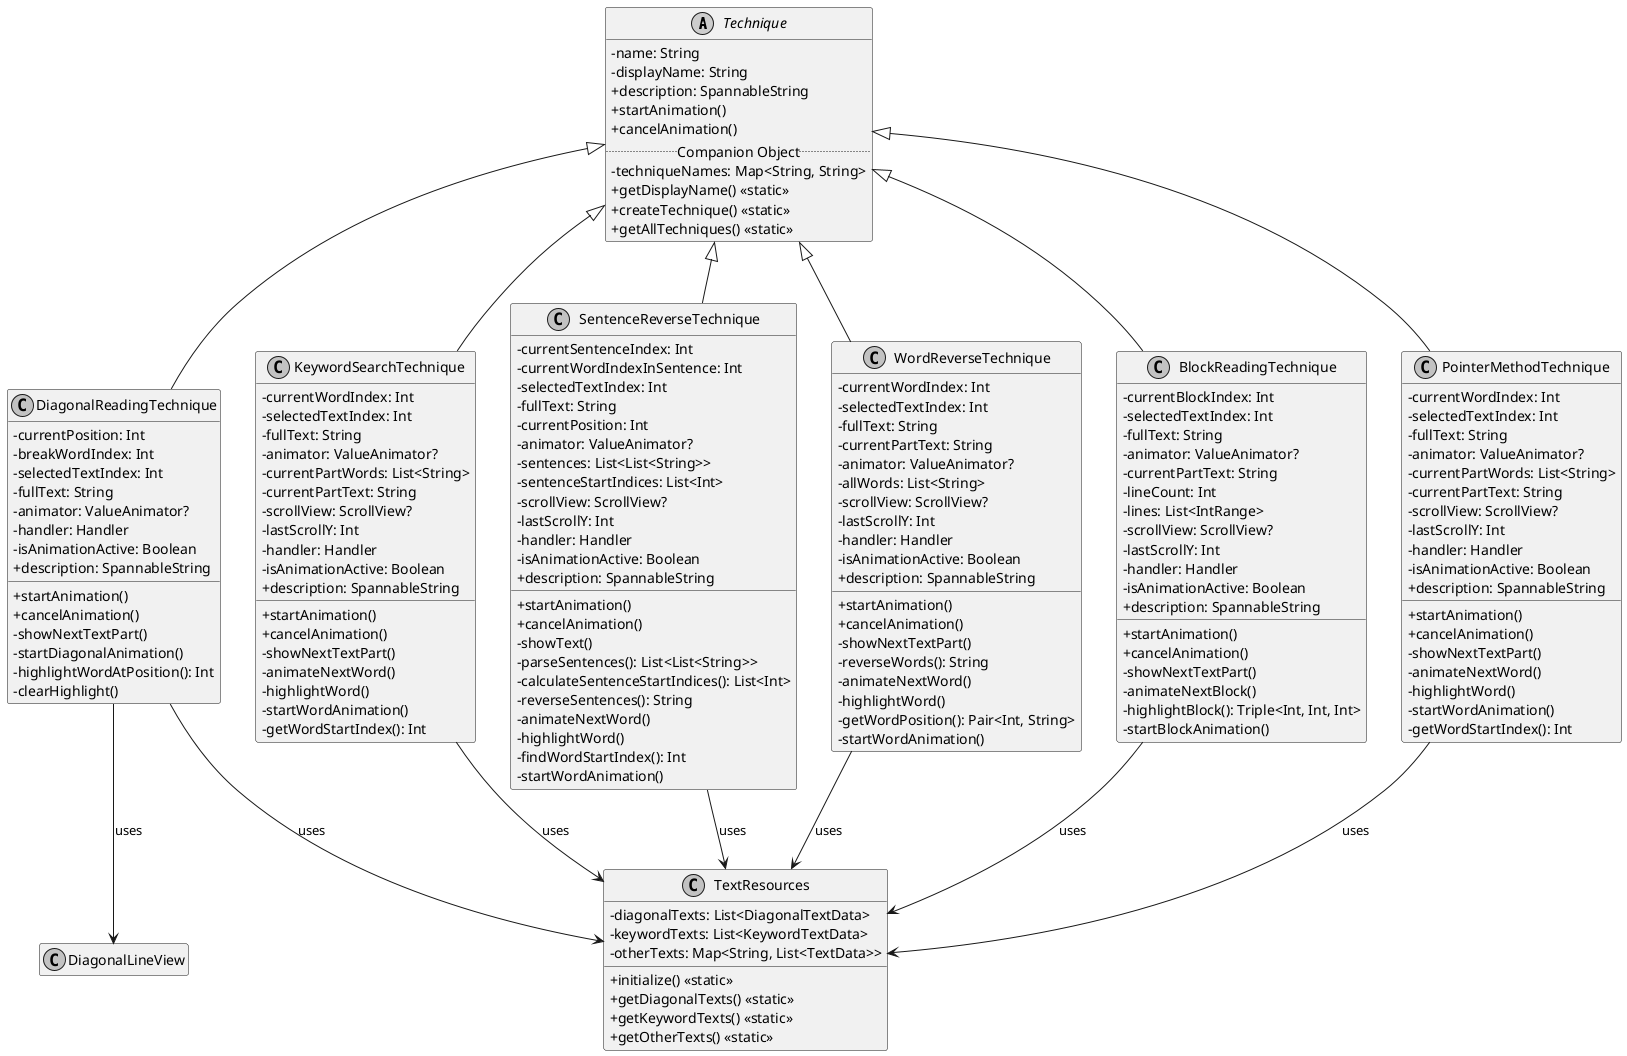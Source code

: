 @startuml
skinparam monochrome true
skinparam classAttributeIconSize 0

' Класс Technique
abstract class Technique {
  - name: String
  - displayName: String
  + description: SpannableString
  + startAnimation()
  + cancelAnimation()
  .. Companion Object ..
  - techniqueNames: Map<String, String>
  + getDisplayName() <<static>>
  + createTechnique() <<static>>
  + getAllTechniques() <<static>>
}

' Класс DiagonalReadingTechnique
class DiagonalReadingTechnique {
  - currentPosition: Int
  - breakWordIndex: Int
  - selectedTextIndex: Int
  - fullText: String
  - animator: ValueAnimator?
  - handler: Handler
  - isAnimationActive: Boolean
  + description: SpannableString
  + startAnimation()
  + cancelAnimation()
  - showNextTextPart()
  - startDiagonalAnimation()
  - highlightWordAtPosition(): Int
  - clearHighlight()
}

' Класс KeywordSearchTechnique
class KeywordSearchTechnique {
  - currentWordIndex: Int
  - selectedTextIndex: Int
  - fullText: String
  - animator: ValueAnimator?
  - currentPartWords: List<String>
  - currentPartText: String
  - scrollView: ScrollView?
  - lastScrollY: Int
  - handler: Handler
  - isAnimationActive: Boolean
  + description: SpannableString
  + startAnimation()
  + cancelAnimation()
  - showNextTextPart()
  - animateNextWord()
  - highlightWord()
  - startWordAnimation()
  - getWordStartIndex(): Int
}

' Класс SentenceReverseTechnique
class SentenceReverseTechnique {
  - currentSentenceIndex: Int
  - currentWordIndexInSentence: Int
  - selectedTextIndex: Int
  - fullText: String
  - currentPosition: Int
  - animator: ValueAnimator?
  - sentences: List<List<String>>
  - sentenceStartIndices: List<Int>
  - scrollView: ScrollView?
  - lastScrollY: Int
  - handler: Handler
  - isAnimationActive: Boolean
  + description: SpannableString
  + startAnimation()
  + cancelAnimation()
  - showText()
  - parseSentences(): List<List<String>>
  - calculateSentenceStartIndices(): List<Int>
  - reverseSentences(): String
  - animateNextWord()
  - highlightWord()
  - findWordStartIndex(): Int
  - startWordAnimation()
}

' Класс WordReverseTechnique
class WordReverseTechnique {
  - currentWordIndex: Int
  - selectedTextIndex: Int
  - fullText: String
  - currentPartText: String
  - animator: ValueAnimator?
  - allWords: List<String>
  - scrollView: ScrollView?
  - lastScrollY: Int
  - handler: Handler
  - isAnimationActive: Boolean
  + description: SpannableString
  + startAnimation()
  + cancelAnimation()
  - showNextTextPart()
  - reverseWords(): String
  - animateNextWord()
  - highlightWord()
  - getWordPosition(): Pair<Int, String>
  - startWordAnimation()
}

' Класс BlockReadingTechnique
class BlockReadingTechnique {
  - currentBlockIndex: Int
  - selectedTextIndex: Int
  - fullText: String
  - animator: ValueAnimator?
  - currentPartText: String
  - lineCount: Int
  - lines: List<IntRange>
  - scrollView: ScrollView?
  - lastScrollY: Int
  - handler: Handler
  - isAnimationActive: Boolean
  + description: SpannableString
  + startAnimation()
  + cancelAnimation()
  - showNextTextPart()
  - animateNextBlock()
  - highlightBlock(): Triple<Int, Int, Int>
  - startBlockAnimation()
}

' Класс PointerMethodTechnique
class PointerMethodTechnique {
  - currentWordIndex: Int
  - selectedTextIndex: Int
  - fullText: String
  - animator: ValueAnimator?
  - currentPartWords: List<String>
  - currentPartText: String
  - scrollView: ScrollView?
  - lastScrollY: Int
  - handler: Handler
  - isAnimationActive: Boolean
  + description: SpannableString
  + startAnimation()
  + cancelAnimation()
  - showNextTextPart()
  - animateNextWord()
  - highlightWord()
  - startWordAnimation()
  - getWordStartIndex(): Int
}


' Объект TextResources
class TextResources {
  - diagonalTexts: List<DiagonalTextData>
  - keywordTexts: List<KeywordTextData>
  - otherTexts: Map<String, List<TextData>>
  + initialize() <<static>>
  + getDiagonalTexts() <<static>>
  + getKeywordTexts() <<static>>
  + getOtherTexts() <<static>>
}

' Внешние зависимости
class DiagonalLineView

' Отношения
Technique <|-- DiagonalReadingTechnique
Technique <|-- KeywordSearchTechnique
Technique <|-- SentenceReverseTechnique
Technique <|-- WordReverseTechnique
Technique <|-- BlockReadingTechnique
Technique <|-- PointerMethodTechnique

DiagonalReadingTechnique --> TextResources : uses
KeywordSearchTechnique --> TextResources : uses
SentenceReverseTechnique --> TextResources : uses
WordReverseTechnique --> TextResources : uses
BlockReadingTechnique --> TextResources : uses
PointerMethodTechnique --> TextResources : uses

DiagonalReadingTechnique --> DiagonalLineView : uses

' Зависимости от Android-классов (оставлены для полноты, но не детализированы)

hide empty members
@enduml